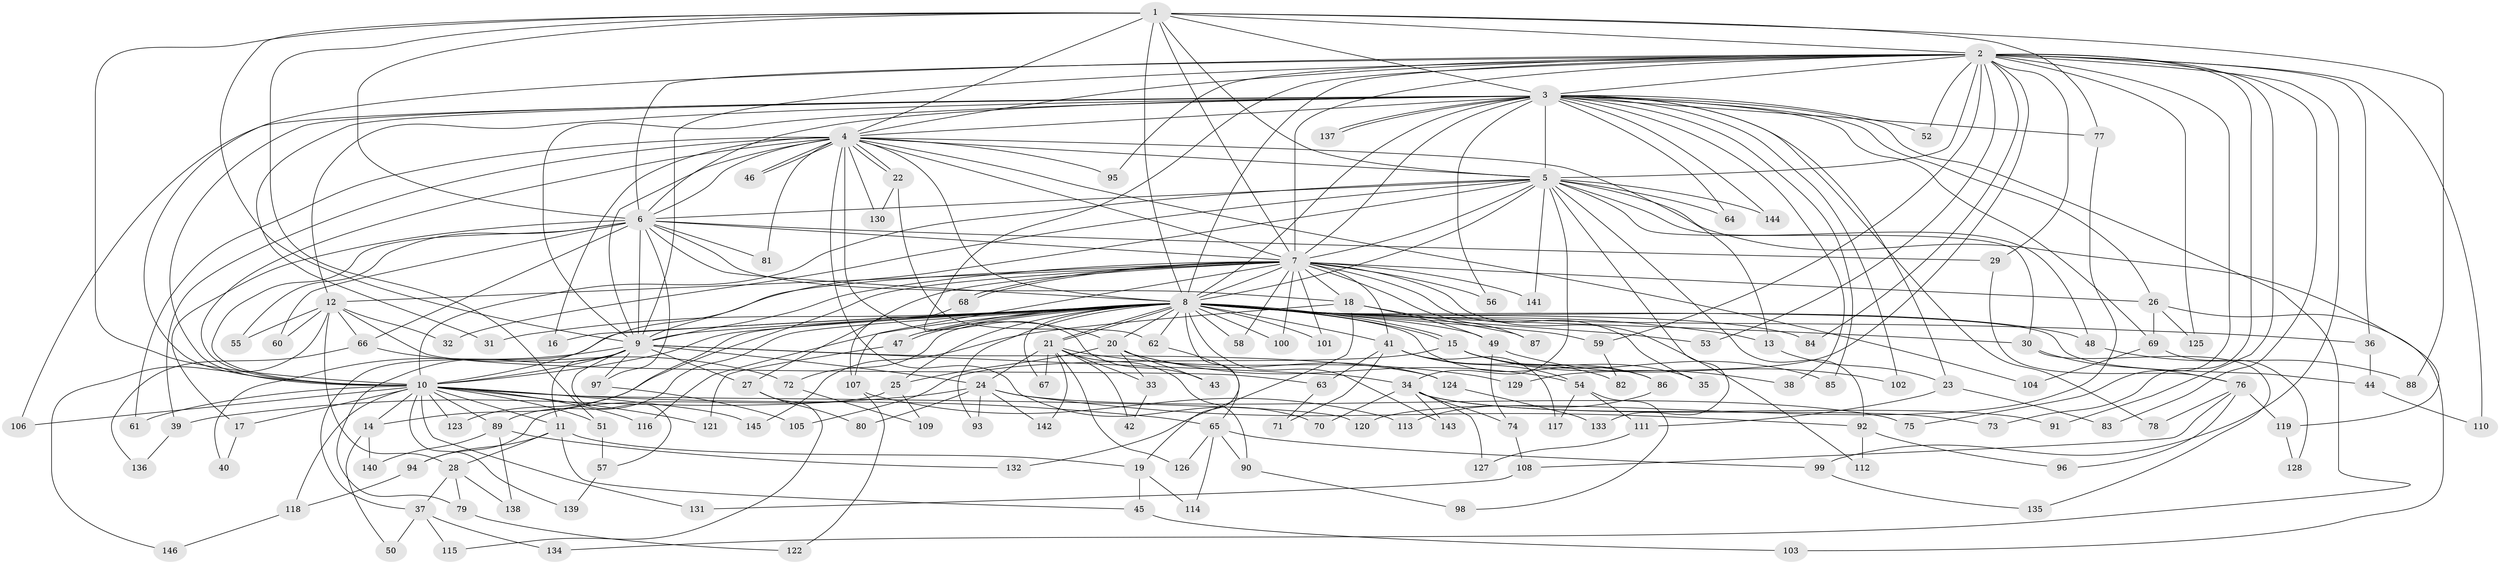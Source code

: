 // coarse degree distribution, {10: 0.00909090909090909, 36: 0.00909090909090909, 21: 0.00909090909090909, 17: 0.00909090909090909, 15: 0.00909090909090909, 24: 0.00909090909090909, 48: 0.00909090909090909, 23: 0.00909090909090909, 7: 0.01818181818181818, 12: 0.00909090909090909, 5: 0.05454545454545454, 4: 0.06363636363636363, 2: 0.509090909090909, 3: 0.17272727272727273, 6: 0.045454545454545456, 9: 0.02727272727272727, 8: 0.00909090909090909, 1: 0.01818181818181818}
// Generated by graph-tools (version 1.1) at 2025/51/02/27/25 19:51:48]
// undirected, 146 vertices, 317 edges
graph export_dot {
graph [start="1"]
  node [color=gray90,style=filled];
  1;
  2;
  3;
  4;
  5;
  6;
  7;
  8;
  9;
  10;
  11;
  12;
  13;
  14;
  15;
  16;
  17;
  18;
  19;
  20;
  21;
  22;
  23;
  24;
  25;
  26;
  27;
  28;
  29;
  30;
  31;
  32;
  33;
  34;
  35;
  36;
  37;
  38;
  39;
  40;
  41;
  42;
  43;
  44;
  45;
  46;
  47;
  48;
  49;
  50;
  51;
  52;
  53;
  54;
  55;
  56;
  57;
  58;
  59;
  60;
  61;
  62;
  63;
  64;
  65;
  66;
  67;
  68;
  69;
  70;
  71;
  72;
  73;
  74;
  75;
  76;
  77;
  78;
  79;
  80;
  81;
  82;
  83;
  84;
  85;
  86;
  87;
  88;
  89;
  90;
  91;
  92;
  93;
  94;
  95;
  96;
  97;
  98;
  99;
  100;
  101;
  102;
  103;
  104;
  105;
  106;
  107;
  108;
  109;
  110;
  111;
  112;
  113;
  114;
  115;
  116;
  117;
  118;
  119;
  120;
  121;
  122;
  123;
  124;
  125;
  126;
  127;
  128;
  129;
  130;
  131;
  132;
  133;
  134;
  135;
  136;
  137;
  138;
  139;
  140;
  141;
  142;
  143;
  144;
  145;
  146;
  1 -- 2;
  1 -- 3;
  1 -- 4;
  1 -- 5;
  1 -- 6;
  1 -- 7;
  1 -- 8;
  1 -- 9;
  1 -- 10;
  1 -- 51;
  1 -- 77;
  1 -- 88;
  2 -- 3;
  2 -- 4;
  2 -- 5;
  2 -- 6;
  2 -- 7;
  2 -- 8;
  2 -- 9;
  2 -- 10;
  2 -- 20;
  2 -- 29;
  2 -- 36;
  2 -- 52;
  2 -- 53;
  2 -- 59;
  2 -- 73;
  2 -- 75;
  2 -- 83;
  2 -- 84;
  2 -- 91;
  2 -- 95;
  2 -- 99;
  2 -- 110;
  2 -- 125;
  2 -- 129;
  3 -- 4;
  3 -- 5;
  3 -- 6;
  3 -- 7;
  3 -- 8;
  3 -- 9;
  3 -- 10;
  3 -- 12;
  3 -- 23;
  3 -- 26;
  3 -- 31;
  3 -- 38;
  3 -- 52;
  3 -- 56;
  3 -- 64;
  3 -- 69;
  3 -- 77;
  3 -- 78;
  3 -- 85;
  3 -- 102;
  3 -- 106;
  3 -- 134;
  3 -- 137;
  3 -- 137;
  3 -- 144;
  4 -- 5;
  4 -- 6;
  4 -- 7;
  4 -- 8;
  4 -- 9;
  4 -- 10;
  4 -- 13;
  4 -- 16;
  4 -- 22;
  4 -- 22;
  4 -- 39;
  4 -- 43;
  4 -- 46;
  4 -- 46;
  4 -- 61;
  4 -- 70;
  4 -- 81;
  4 -- 95;
  4 -- 104;
  4 -- 130;
  5 -- 6;
  5 -- 7;
  5 -- 8;
  5 -- 9;
  5 -- 10;
  5 -- 30;
  5 -- 32;
  5 -- 34;
  5 -- 48;
  5 -- 64;
  5 -- 92;
  5 -- 119;
  5 -- 133;
  5 -- 141;
  5 -- 144;
  6 -- 7;
  6 -- 8;
  6 -- 9;
  6 -- 10;
  6 -- 17;
  6 -- 18;
  6 -- 29;
  6 -- 55;
  6 -- 60;
  6 -- 66;
  6 -- 81;
  6 -- 97;
  7 -- 8;
  7 -- 9;
  7 -- 10;
  7 -- 12;
  7 -- 18;
  7 -- 26;
  7 -- 27;
  7 -- 35;
  7 -- 41;
  7 -- 56;
  7 -- 58;
  7 -- 68;
  7 -- 68;
  7 -- 87;
  7 -- 100;
  7 -- 101;
  7 -- 107;
  7 -- 112;
  7 -- 123;
  7 -- 141;
  8 -- 9;
  8 -- 10;
  8 -- 13;
  8 -- 14;
  8 -- 15;
  8 -- 15;
  8 -- 16;
  8 -- 19;
  8 -- 20;
  8 -- 21;
  8 -- 21;
  8 -- 25;
  8 -- 30;
  8 -- 31;
  8 -- 36;
  8 -- 37;
  8 -- 41;
  8 -- 44;
  8 -- 47;
  8 -- 47;
  8 -- 48;
  8 -- 49;
  8 -- 53;
  8 -- 58;
  8 -- 59;
  8 -- 62;
  8 -- 67;
  8 -- 72;
  8 -- 84;
  8 -- 86;
  8 -- 89;
  8 -- 93;
  8 -- 100;
  8 -- 101;
  8 -- 116;
  8 -- 143;
  9 -- 10;
  9 -- 11;
  9 -- 24;
  9 -- 27;
  9 -- 34;
  9 -- 40;
  9 -- 57;
  9 -- 79;
  9 -- 97;
  9 -- 124;
  10 -- 11;
  10 -- 14;
  10 -- 17;
  10 -- 51;
  10 -- 61;
  10 -- 65;
  10 -- 89;
  10 -- 106;
  10 -- 116;
  10 -- 118;
  10 -- 120;
  10 -- 121;
  10 -- 123;
  10 -- 131;
  10 -- 139;
  10 -- 145;
  11 -- 19;
  11 -- 28;
  11 -- 45;
  11 -- 94;
  12 -- 28;
  12 -- 32;
  12 -- 55;
  12 -- 60;
  12 -- 63;
  12 -- 66;
  12 -- 146;
  13 -- 23;
  14 -- 50;
  14 -- 140;
  15 -- 35;
  15 -- 38;
  15 -- 85;
  15 -- 86;
  15 -- 105;
  17 -- 40;
  18 -- 49;
  18 -- 87;
  18 -- 132;
  18 -- 145;
  19 -- 45;
  19 -- 114;
  20 -- 25;
  20 -- 33;
  20 -- 43;
  20 -- 54;
  20 -- 124;
  21 -- 24;
  21 -- 33;
  21 -- 42;
  21 -- 67;
  21 -- 90;
  21 -- 126;
  21 -- 129;
  21 -- 142;
  22 -- 62;
  22 -- 130;
  23 -- 83;
  23 -- 111;
  24 -- 39;
  24 -- 75;
  24 -- 80;
  24 -- 92;
  24 -- 93;
  24 -- 142;
  25 -- 94;
  25 -- 109;
  26 -- 69;
  26 -- 103;
  26 -- 125;
  27 -- 80;
  27 -- 115;
  28 -- 37;
  28 -- 79;
  28 -- 138;
  29 -- 76;
  30 -- 76;
  30 -- 135;
  33 -- 42;
  34 -- 70;
  34 -- 73;
  34 -- 74;
  34 -- 91;
  34 -- 127;
  34 -- 143;
  36 -- 44;
  37 -- 50;
  37 -- 115;
  37 -- 134;
  39 -- 136;
  41 -- 54;
  41 -- 63;
  41 -- 71;
  41 -- 82;
  41 -- 117;
  44 -- 110;
  45 -- 103;
  47 -- 121;
  48 -- 88;
  49 -- 74;
  49 -- 102;
  51 -- 57;
  54 -- 98;
  54 -- 111;
  54 -- 117;
  57 -- 139;
  59 -- 82;
  62 -- 65;
  63 -- 71;
  65 -- 90;
  65 -- 99;
  65 -- 114;
  65 -- 126;
  66 -- 72;
  66 -- 136;
  68 -- 107;
  69 -- 104;
  69 -- 128;
  72 -- 109;
  74 -- 108;
  76 -- 78;
  76 -- 96;
  76 -- 108;
  76 -- 119;
  77 -- 120;
  79 -- 122;
  86 -- 113;
  89 -- 132;
  89 -- 138;
  89 -- 140;
  90 -- 98;
  92 -- 96;
  92 -- 112;
  94 -- 118;
  97 -- 105;
  99 -- 135;
  107 -- 113;
  107 -- 122;
  108 -- 131;
  111 -- 127;
  118 -- 146;
  119 -- 128;
  124 -- 133;
}
